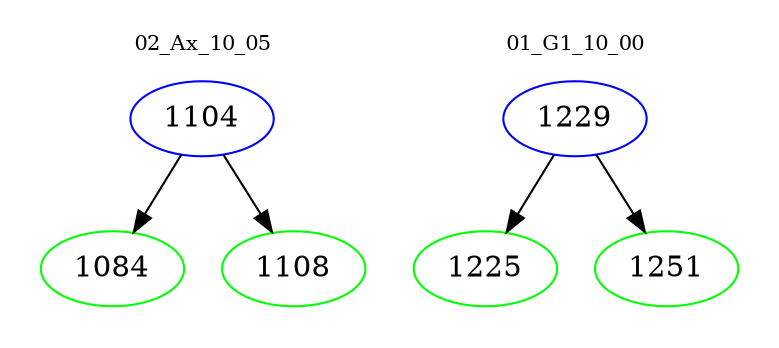 digraph{
subgraph cluster_0 {
color = white
label = "02_Ax_10_05";
fontsize=10;
T0_1104 [label="1104", color="blue"]
T0_1104 -> T0_1084 [color="black"]
T0_1084 [label="1084", color="green"]
T0_1104 -> T0_1108 [color="black"]
T0_1108 [label="1108", color="green"]
}
subgraph cluster_1 {
color = white
label = "01_G1_10_00";
fontsize=10;
T1_1229 [label="1229", color="blue"]
T1_1229 -> T1_1225 [color="black"]
T1_1225 [label="1225", color="green"]
T1_1229 -> T1_1251 [color="black"]
T1_1251 [label="1251", color="green"]
}
}

